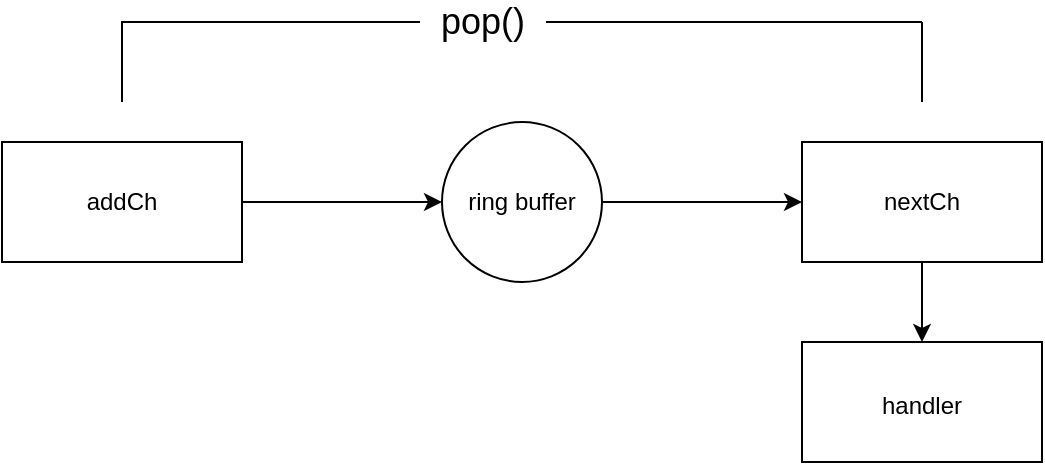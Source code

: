 <mxfile version="16.5.3" type="github">
  <diagram id="9Q_2U4N4Kd3x5Jh9QcOj" name="Page-1">
    <mxGraphModel dx="946" dy="517" grid="1" gridSize="10" guides="1" tooltips="1" connect="1" arrows="1" fold="1" page="1" pageScale="1" pageWidth="850" pageHeight="1100" math="0" shadow="0">
      <root>
        <mxCell id="0" />
        <mxCell id="1" parent="0" />
        <mxCell id="YENtObEx6iSbbvPJsDRJ-1" value="addCh" style="rounded=0;whiteSpace=wrap;html=1;" vertex="1" parent="1">
          <mxGeometry x="150" y="300" width="120" height="60" as="geometry" />
        </mxCell>
        <mxCell id="YENtObEx6iSbbvPJsDRJ-2" value="ring buffer" style="ellipse;whiteSpace=wrap;html=1;aspect=fixed;" vertex="1" parent="1">
          <mxGeometry x="370" y="290" width="80" height="80" as="geometry" />
        </mxCell>
        <mxCell id="YENtObEx6iSbbvPJsDRJ-3" value="nextCh" style="rounded=0;whiteSpace=wrap;html=1;" vertex="1" parent="1">
          <mxGeometry x="550" y="300" width="120" height="60" as="geometry" />
        </mxCell>
        <mxCell id="YENtObEx6iSbbvPJsDRJ-4" value="" style="endArrow=classic;html=1;rounded=0;exitX=1;exitY=0.5;exitDx=0;exitDy=0;entryX=0;entryY=0.5;entryDx=0;entryDy=0;" edge="1" parent="1" source="YENtObEx6iSbbvPJsDRJ-1" target="YENtObEx6iSbbvPJsDRJ-2">
          <mxGeometry width="50" height="50" relative="1" as="geometry">
            <mxPoint x="310" y="460" as="sourcePoint" />
            <mxPoint x="360" y="410" as="targetPoint" />
          </mxGeometry>
        </mxCell>
        <mxCell id="YENtObEx6iSbbvPJsDRJ-5" value="" style="endArrow=classic;html=1;rounded=0;exitX=1;exitY=0.5;exitDx=0;exitDy=0;entryX=0;entryY=0.5;entryDx=0;entryDy=0;" edge="1" parent="1" source="YENtObEx6iSbbvPJsDRJ-2" target="YENtObEx6iSbbvPJsDRJ-3">
          <mxGeometry width="50" height="50" relative="1" as="geometry">
            <mxPoint x="400" y="470" as="sourcePoint" />
            <mxPoint x="450" y="420" as="targetPoint" />
          </mxGeometry>
        </mxCell>
        <mxCell id="YENtObEx6iSbbvPJsDRJ-12" value="&lt;font style=&quot;font-size: 18px&quot;&gt;&amp;nbsp; pop()&amp;nbsp;&amp;nbsp;&lt;/font&gt;" style="endArrow=none;html=1;rounded=0;" edge="1" parent="1">
          <mxGeometry width="50" height="50" relative="1" as="geometry">
            <mxPoint x="210" y="280" as="sourcePoint" />
            <mxPoint x="610" y="240" as="targetPoint" />
            <Array as="points">
              <mxPoint x="210" y="240" />
            </Array>
          </mxGeometry>
        </mxCell>
        <mxCell id="YENtObEx6iSbbvPJsDRJ-13" value="" style="endArrow=none;html=1;rounded=0;" edge="1" parent="1">
          <mxGeometry width="50" height="50" relative="1" as="geometry">
            <mxPoint x="610" y="280" as="sourcePoint" />
            <mxPoint x="610" y="240" as="targetPoint" />
          </mxGeometry>
        </mxCell>
        <mxCell id="YENtObEx6iSbbvPJsDRJ-14" value="" style="endArrow=classic;html=1;rounded=0;fontSize=18;exitX=0.5;exitY=1;exitDx=0;exitDy=0;" edge="1" parent="1" source="YENtObEx6iSbbvPJsDRJ-3">
          <mxGeometry width="50" height="50" relative="1" as="geometry">
            <mxPoint x="400" y="470" as="sourcePoint" />
            <mxPoint x="610" y="400" as="targetPoint" />
          </mxGeometry>
        </mxCell>
        <mxCell id="YENtObEx6iSbbvPJsDRJ-15" value="&lt;font style=&quot;font-size: 12px&quot;&gt;handler&lt;/font&gt;" style="rounded=0;whiteSpace=wrap;html=1;fontSize=18;" vertex="1" parent="1">
          <mxGeometry x="550" y="400" width="120" height="60" as="geometry" />
        </mxCell>
      </root>
    </mxGraphModel>
  </diagram>
</mxfile>
